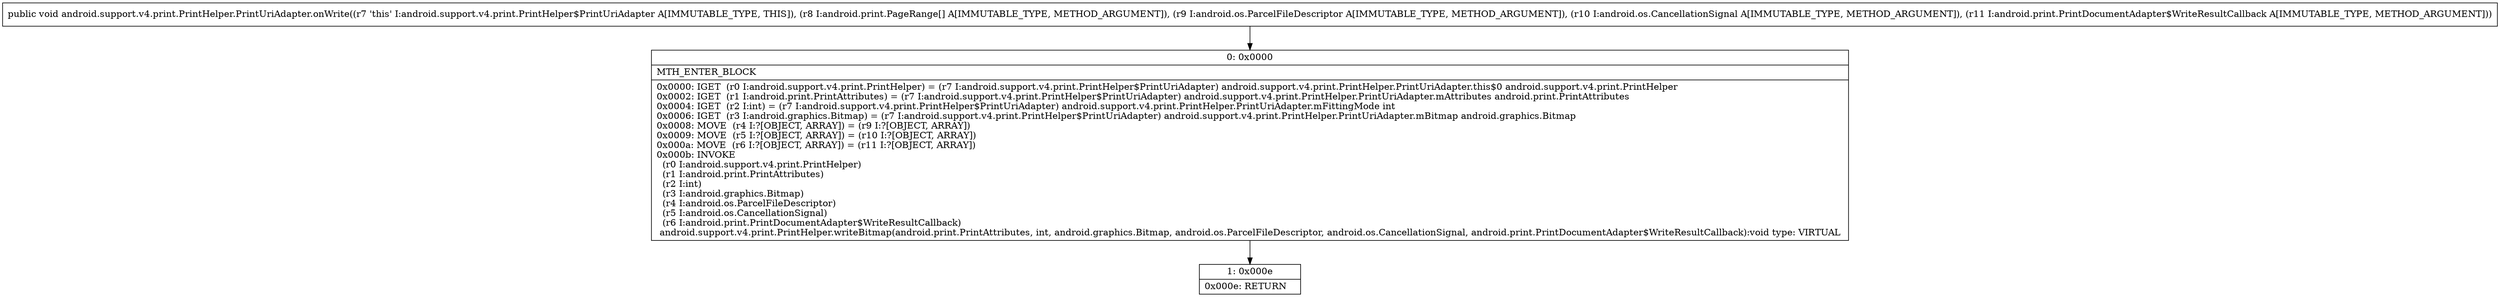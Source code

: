 digraph "CFG forandroid.support.v4.print.PrintHelper.PrintUriAdapter.onWrite([Landroid\/print\/PageRange;Landroid\/os\/ParcelFileDescriptor;Landroid\/os\/CancellationSignal;Landroid\/print\/PrintDocumentAdapter$WriteResultCallback;)V" {
Node_0 [shape=record,label="{0\:\ 0x0000|MTH_ENTER_BLOCK\l|0x0000: IGET  (r0 I:android.support.v4.print.PrintHelper) = (r7 I:android.support.v4.print.PrintHelper$PrintUriAdapter) android.support.v4.print.PrintHelper.PrintUriAdapter.this$0 android.support.v4.print.PrintHelper \l0x0002: IGET  (r1 I:android.print.PrintAttributes) = (r7 I:android.support.v4.print.PrintHelper$PrintUriAdapter) android.support.v4.print.PrintHelper.PrintUriAdapter.mAttributes android.print.PrintAttributes \l0x0004: IGET  (r2 I:int) = (r7 I:android.support.v4.print.PrintHelper$PrintUriAdapter) android.support.v4.print.PrintHelper.PrintUriAdapter.mFittingMode int \l0x0006: IGET  (r3 I:android.graphics.Bitmap) = (r7 I:android.support.v4.print.PrintHelper$PrintUriAdapter) android.support.v4.print.PrintHelper.PrintUriAdapter.mBitmap android.graphics.Bitmap \l0x0008: MOVE  (r4 I:?[OBJECT, ARRAY]) = (r9 I:?[OBJECT, ARRAY]) \l0x0009: MOVE  (r5 I:?[OBJECT, ARRAY]) = (r10 I:?[OBJECT, ARRAY]) \l0x000a: MOVE  (r6 I:?[OBJECT, ARRAY]) = (r11 I:?[OBJECT, ARRAY]) \l0x000b: INVOKE  \l  (r0 I:android.support.v4.print.PrintHelper)\l  (r1 I:android.print.PrintAttributes)\l  (r2 I:int)\l  (r3 I:android.graphics.Bitmap)\l  (r4 I:android.os.ParcelFileDescriptor)\l  (r5 I:android.os.CancellationSignal)\l  (r6 I:android.print.PrintDocumentAdapter$WriteResultCallback)\l android.support.v4.print.PrintHelper.writeBitmap(android.print.PrintAttributes, int, android.graphics.Bitmap, android.os.ParcelFileDescriptor, android.os.CancellationSignal, android.print.PrintDocumentAdapter$WriteResultCallback):void type: VIRTUAL \l}"];
Node_1 [shape=record,label="{1\:\ 0x000e|0x000e: RETURN   \l}"];
MethodNode[shape=record,label="{public void android.support.v4.print.PrintHelper.PrintUriAdapter.onWrite((r7 'this' I:android.support.v4.print.PrintHelper$PrintUriAdapter A[IMMUTABLE_TYPE, THIS]), (r8 I:android.print.PageRange[] A[IMMUTABLE_TYPE, METHOD_ARGUMENT]), (r9 I:android.os.ParcelFileDescriptor A[IMMUTABLE_TYPE, METHOD_ARGUMENT]), (r10 I:android.os.CancellationSignal A[IMMUTABLE_TYPE, METHOD_ARGUMENT]), (r11 I:android.print.PrintDocumentAdapter$WriteResultCallback A[IMMUTABLE_TYPE, METHOD_ARGUMENT])) }"];
MethodNode -> Node_0;
Node_0 -> Node_1;
}

